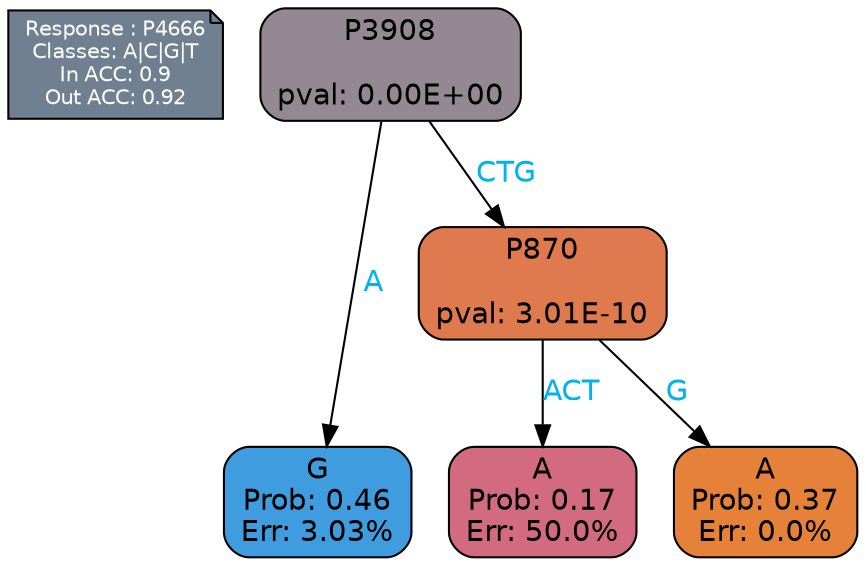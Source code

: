 digraph Tree {
node [shape=box, style="filled, rounded", color="black", fontname=helvetica] ;
graph [ranksep=equally, splines=polylines, bgcolor=transparent, dpi=600] ;
edge [fontname=helvetica] ;
LEGEND [label="Response : P4666
Classes: A|C|G|T
In ACC: 0.9
Out ACC: 0.92
",shape=note,align=left,style=filled,fillcolor="slategray",fontcolor="white",fontsize=10];1 [label="P3908

pval: 0.00E+00", fillcolor="#948992"] ;
2 [label="G
Prob: 0.46
Err: 3.03%", fillcolor="#3e9cdf"] ;
3 [label="P870

pval: 3.01E-10", fillcolor="#df7a4f"] ;
4 [label="A
Prob: 0.17
Err: 50.0%", fillcolor="#d26b80"] ;
5 [label="A
Prob: 0.37
Err: 0.0%", fillcolor="#e58139"] ;
1 -> 2 [label="A",fontcolor=deepskyblue2] ;
1 -> 3 [label="CTG",fontcolor=deepskyblue2] ;
3 -> 4 [label="ACT",fontcolor=deepskyblue2] ;
3 -> 5 [label="G",fontcolor=deepskyblue2] ;
{rank = same; 2;4;5;}{rank = same; LEGEND;1;}}